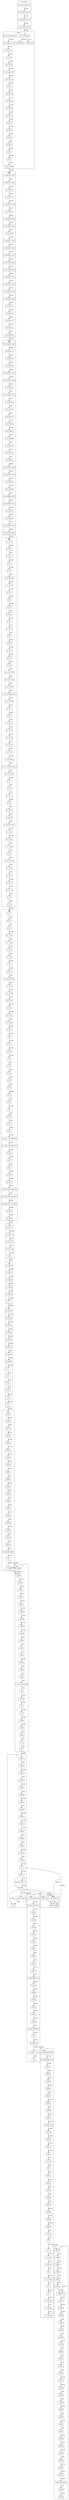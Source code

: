 digraph {
  fontname="sans-serif";
  concentrate=true;
  node[shape="box",fontname="sans-serif"];
  edge[fontname="sans-serif"];
  subgraph cluster_1_0 {
    label="1.0";
    v1_0_0_rc2_1[label="1.0.0-rc2-1",href="https://skyrising.github.io/mc-versions/version/1.0.0-rc2-1.json"];
    v1_0_0_rc1[label="1.0.0-rc1",href="https://skyrising.github.io/mc-versions/version/1.0.0-rc1.json"];
    v1_0_0_rc2_2[label="1.0.0-rc2-2",href="https://skyrising.github.io/mc-versions/version/1.0.0-rc2-2.json"];
    v1_0_0_rc2_3[label="1.0.0-rc2-3",href="https://skyrising.github.io/mc-versions/version/1.0.0-rc2-3.json"];
    v1_0_0[label="1.0.0",href="https://skyrising.github.io/mc-versions/version/1.0.0.json"];
  }
  subgraph cluster_beta {
    label="beta";
    b1_9_pre6[label="b1.9-pre6",href="https://skyrising.github.io/mc-versions/version/b1.9-pre6.json"];
    b1_0[label="b1.0",href="https://skyrising.github.io/mc-versions/version/b1.0.json"];
    b1_0_01[label="b1.0_01",href="https://skyrising.github.io/mc-versions/version/b1.0_01.json"];
    b1_1_1245[label="b1.1-1245",href="https://skyrising.github.io/mc-versions/version/b1.1-1245.json"];
    b1_0_2[label="b1.0.2",href="https://skyrising.github.io/mc-versions/version/b1.0.2.json"];
    b1_1_1255[label="b1.1-1255",href="https://skyrising.github.io/mc-versions/version/b1.1-1255.json"];
    b1_1_01[label="b1.1_01",href="https://skyrising.github.io/mc-versions/version/b1.1_01.json"];
    b1_1_02[label="b1.1_02",href="https://skyrising.github.io/mc-versions/version/b1.1_02.json"];
    b1_2[label="b1.2",href="https://skyrising.github.io/mc-versions/version/b1.2.json"];
    b1_2_01[label="b1.2_01",href="https://skyrising.github.io/mc-versions/version/b1.2_01.json"];
    b1_2_02_launcher[label="b1.2_02-launcher",href="https://skyrising.github.io/mc-versions/version/b1.2_02-launcher.json"];
    b1_3_1713[label="b1.3-1713",href="https://skyrising.github.io/mc-versions/version/b1.3-1713.json"];
    b1_2_02[label="b1.2_02",href="https://skyrising.github.io/mc-versions/version/b1.2_02.json"];
    b1_3_1750[label="b1.3-1750",href="https://skyrising.github.io/mc-versions/version/b1.3-1750.json"];
    b1_3_01[label="b1.3_01",href="https://skyrising.github.io/mc-versions/version/b1.3_01.json"];
    b1_4_1507[label="b1.4-1507",href="https://skyrising.github.io/mc-versions/version/b1.4-1507.json"];
    b1_4_1634[label="b1.4-1634",href="https://skyrising.github.io/mc-versions/version/b1.4-1634.json"];
    b1_4_01[label="b1.4_01",href="https://skyrising.github.io/mc-versions/version/b1.4_01.json"];
    b1_5[label="b1.5",href="https://skyrising.github.io/mc-versions/version/b1.5.json"];
    b1_5_01[label="b1.5_01",href="https://skyrising.github.io/mc-versions/version/b1.5_01.json"];
    b1_6_tb3[label="b1.6-tb3",href="https://skyrising.github.io/mc-versions/version/b1.6-tb3.json"];
    b1_6_1[label="b1.6.1",href="https://skyrising.github.io/mc-versions/version/b1.6.1.json"];
    b1_6[label="b1.6",href="https://skyrising.github.io/mc-versions/version/b1.6.json"];
    b1_6_2[label="b1.6.2",href="https://skyrising.github.io/mc-versions/version/b1.6.2.json"];
    b1_6_3[label="b1.6.3",href="https://skyrising.github.io/mc-versions/version/b1.6.3.json"];
    b1_6_4[label="b1.6.4",href="https://skyrising.github.io/mc-versions/version/b1.6.4.json"];
    b1_6_5[label="b1.6.5",href="https://skyrising.github.io/mc-versions/version/b1.6.5.json"];
    b1_6_6[label="b1.6.6",href="https://skyrising.github.io/mc-versions/version/b1.6.6.json"];
    b1_7[label="b1.7",href="https://skyrising.github.io/mc-versions/version/b1.7.json"];
    b1_7_01[label="b1.7_01",href="https://skyrising.github.io/mc-versions/version/b1.7_01.json"];
    b1_7_3[label="b1.7.3",href="https://skyrising.github.io/mc-versions/version/b1.7.3.json"];
    b1_7_2[label="b1.7.2",href="https://skyrising.github.io/mc-versions/version/b1.7.2.json"];
    b1_8_pre1_201109081459[label="b1.8-pre1-201109081459",href="https://skyrising.github.io/mc-versions/version/b1.8-pre1-201109081459.json"];
    b1_8_1[label="b1.8.1",href="https://skyrising.github.io/mc-versions/version/b1.8.1.json"];
    b1_8[label="b1.8",href="https://skyrising.github.io/mc-versions/version/b1.8.json"];
    b1_8_pre1_201109091357[label="b1.8-pre1-201109091357",href="https://skyrising.github.io/mc-versions/version/b1.8-pre1-201109091357.json"];
    b1_8_pre2[label="b1.8-pre2",href="https://skyrising.github.io/mc-versions/version/b1.8-pre2.json"];
    b1_9_pre1[label="b1.9-pre1",href="https://skyrising.github.io/mc-versions/version/b1.9-pre1.json"];
    b1_9_pre2[label="b1.9-pre2",href="https://skyrising.github.io/mc-versions/version/b1.9-pre2.json"];
    b1_9_pre3_201110061350[label="b1.9-pre3-201110061350",href="https://skyrising.github.io/mc-versions/version/b1.9-pre3-201110061350.json"];
    b1_9_pre3_201110061402[label="b1.9-pre3-201110061402",href="https://skyrising.github.io/mc-versions/version/b1.9-pre3-201110061402.json"];
    b1_9_pre4_201110131434[label="b1.9-pre4-201110131434",href="https://skyrising.github.io/mc-versions/version/b1.9-pre4-201110131434.json"];
    b1_9_pre5[label="b1.9-pre5",href="https://skyrising.github.io/mc-versions/version/b1.9-pre5.json"];
  }
  subgraph cluster_1_1 {
    label="1.1";
    v11w47a[label="11w47a",href="https://skyrising.github.io/mc-versions/version/11w47a.json"];
    v11w48a[label="11w48a",href="https://skyrising.github.io/mc-versions/version/11w48a.json"];
    v11w49a[label="11w49a",href="https://skyrising.github.io/mc-versions/version/11w49a.json"];
    v11w50a[label="11w50a",href="https://skyrising.github.io/mc-versions/version/11w50a.json"];
    v12w01a[label="12w01a",href="https://skyrising.github.io/mc-versions/version/12w01a.json"];
    v1_1[label="1.1",href="https://skyrising.github.io/mc-versions/version/1.1.json"];
  }
  subgraph cluster_1_2 {
    label="1.2";
    v12w03a[label="12w03a",href="https://skyrising.github.io/mc-versions/version/12w03a.json"];
    v1_2_1[label="1.2.1",href="https://skyrising.github.io/mc-versions/version/1.2.1.json"];
    v1_2[label="1.2",href="https://skyrising.github.io/mc-versions/version/1.2.json"];
    v1_2_2[label="1.2.2",href="https://skyrising.github.io/mc-versions/version/1.2.2.json"];
    v1_2_3[label="1.2.3",href="https://skyrising.github.io/mc-versions/version/1.2.3.json"];
    v1_2_4[label="1.2.4",href="https://skyrising.github.io/mc-versions/version/1.2.4.json"];
    v1_2_5[label="1.2.5",href="https://skyrising.github.io/mc-versions/version/1.2.5.json"];
    v12w04a[label="12w04a",href="https://skyrising.github.io/mc-versions/version/12w04a.json"];
    v12w05a[label="12w05a",href="https://skyrising.github.io/mc-versions/version/12w05a.json"];
    v12w05b[label="12w05b",href="https://skyrising.github.io/mc-versions/version/12w05b.json"];
    v12w06a[label="12w06a",href="https://skyrising.github.io/mc-versions/version/12w06a.json"];
    v12w07a[label="12w07a",href="https://skyrising.github.io/mc-versions/version/12w07a.json"];
    v12w07b[label="12w07b",href="https://skyrising.github.io/mc-versions/version/12w07b.json"];
    v12w08a[label="12w08a",href="https://skyrising.github.io/mc-versions/version/12w08a.json"];
  }
  subgraph cluster_1_3 {
    label="1.3";
    v12w15a[label="12w15a",href="https://skyrising.github.io/mc-versions/version/12w15a.json"];
    v1_3_1[label="1.3.1",href="https://skyrising.github.io/mc-versions/version/1.3.1.json"];
    v1_3_pre_07261249[label="1.3-pre-07261249",href="https://skyrising.github.io/mc-versions/version/1.3-pre-07261249.json"];
    v1_3_2[label="1.3.2",href="https://skyrising.github.io/mc-versions/version/1.3.2.json"];
    v12w16a[label="12w16a",href="https://skyrising.github.io/mc-versions/version/12w16a.json"];
    v12w17a[label="12w17a",href="https://skyrising.github.io/mc-versions/version/12w17a.json"];
    v12w18a[label="12w18a",href="https://skyrising.github.io/mc-versions/version/12w18a.json"];
    v12w19a[label="12w19a",href="https://skyrising.github.io/mc-versions/version/12w19a.json"];
    v12w21a[label="12w21a",href="https://skyrising.github.io/mc-versions/version/12w21a.json"];
    v12w21b[label="12w21b",href="https://skyrising.github.io/mc-versions/version/12w21b.json"];
    v12w22a[label="12w22a",href="https://skyrising.github.io/mc-versions/version/12w22a.json"];
    v12w23a[label="12w23a",href="https://skyrising.github.io/mc-versions/version/12w23a.json"];
    v12w23b[label="12w23b",href="https://skyrising.github.io/mc-versions/version/12w23b.json"];
    v12w24a[label="12w24a",href="https://skyrising.github.io/mc-versions/version/12w24a.json"];
    v12w25a[label="12w25a",href="https://skyrising.github.io/mc-versions/version/12w25a.json"];
    v12w26a[label="12w26a",href="https://skyrising.github.io/mc-versions/version/12w26a.json"];
    v12w27a[label="12w27a",href="https://skyrising.github.io/mc-versions/version/12w27a.json"];
    v12w30a[label="12w30a",href="https://skyrising.github.io/mc-versions/version/12w30a.json"];
    v12w30b[label="12w30b",href="https://skyrising.github.io/mc-versions/version/12w30b.json"];
    v12w30c[label="12w30c",href="https://skyrising.github.io/mc-versions/version/12w30c.json"];
    v12w30d[label="12w30d",href="https://skyrising.github.io/mc-versions/version/12w30d.json"];
    v12w30e[label="12w30e",href="https://skyrising.github.io/mc-versions/version/12w30e.json"];
  }
  subgraph cluster_1_4 {
    label="1.4";
    v12w32a[label="12w32a",href="https://skyrising.github.io/mc-versions/version/12w32a.json"];
    v12w34a[label="12w34a",href="https://skyrising.github.io/mc-versions/version/12w34a.json"];
    v1_4_1_pre_10231538[label="1.4.1-pre-10231538",href="https://skyrising.github.io/mc-versions/version/1.4.1-pre-10231538.json"];
    v1_4_pre[label="1.4-pre",href="https://skyrising.github.io/mc-versions/version/1.4-pre.json"];
    v1_4_2[label="1.4.2",href="https://skyrising.github.io/mc-versions/version/1.4.2.json"];
    v1_4_3_pre[label="1.4.3-pre",href="https://skyrising.github.io/mc-versions/version/1.4.3-pre.json"];
    v1_4_4[label="1.4.4",href="https://skyrising.github.io/mc-versions/version/1.4.4.json"];
    v1_4_5[label="1.4.5",href="https://skyrising.github.io/mc-versions/version/1.4.5.json"];
    v12w49a[label="12w49a",href="https://skyrising.github.io/mc-versions/version/12w49a.json"];
    v1_4_7[label="1.4.7",href="https://skyrising.github.io/mc-versions/version/1.4.7.json"];
    v1_4_6[label="1.4.6",href="https://skyrising.github.io/mc-versions/version/1.4.6.json"];
    v12w34b[label="12w34b",href="https://skyrising.github.io/mc-versions/version/12w34b.json"];
    v12w36a[label="12w36a",href="https://skyrising.github.io/mc-versions/version/12w36a.json"];
    v12w37a[label="12w37a",href="https://skyrising.github.io/mc-versions/version/12w37a.json"];
    v12w38a[label="12w38a",href="https://skyrising.github.io/mc-versions/version/12w38a.json"];
    v12w38b[label="12w38b",href="https://skyrising.github.io/mc-versions/version/12w38b.json"];
    v12w39a[label="12w39a",href="https://skyrising.github.io/mc-versions/version/12w39a.json"];
    v12w39b[label="12w39b",href="https://skyrising.github.io/mc-versions/version/12w39b.json"];
    v12w40a[label="12w40a",href="https://skyrising.github.io/mc-versions/version/12w40a.json"];
    v12w40b[label="12w40b",href="https://skyrising.github.io/mc-versions/version/12w40b.json"];
    v12w41a[label="12w41a",href="https://skyrising.github.io/mc-versions/version/12w41a.json"];
    v12w41b[label="12w41b",href="https://skyrising.github.io/mc-versions/version/12w41b.json"];
    v12w42a[label="12w42a",href="https://skyrising.github.io/mc-versions/version/12w42a.json"];
    v12w42b[label="12w42b",href="https://skyrising.github.io/mc-versions/version/12w42b.json"];
    v12w50a[label="12w50a",href="https://skyrising.github.io/mc-versions/version/12w50a.json"];
    v12w50b[label="12w50b",href="https://skyrising.github.io/mc-versions/version/12w50b.json"];
  }
  subgraph cluster_1_5 {
    label="1.5";
    v13w01a[label="13w01a",href="https://skyrising.github.io/mc-versions/version/13w01a.json"];
    v13w11a[label="13w11a",href="https://skyrising.github.io/mc-versions/version/13w11a.json"];
    v1_5[label="1.5",href="https://skyrising.github.io/mc-versions/version/1.5.json"];
    v1_5_2_pre_250903[label="1.5.2-pre-250903",href="https://skyrising.github.io/mc-versions/version/1.5.2-pre-250903.json"];
    v1_5_1[label="1.5.1",href="https://skyrising.github.io/mc-versions/version/1.5.1.json"];
    v1_5_2[label="1.5.2",href="https://skyrising.github.io/mc-versions/version/1.5.2.json"];
    v13w01b[label="13w01b",href="https://skyrising.github.io/mc-versions/version/13w01b.json"];
    v13w02a[label="13w02a",href="https://skyrising.github.io/mc-versions/version/13w02a.json"];
    v13w02b[label="13w02b",href="https://skyrising.github.io/mc-versions/version/13w02b.json"];
    v13w03a[label="13w03a",href="https://skyrising.github.io/mc-versions/version/13w03a.json"];
    v13w04a[label="13w04a",href="https://skyrising.github.io/mc-versions/version/13w04a.json"];
    v13w05a[label="13w05a",href="https://skyrising.github.io/mc-versions/version/13w05a.json"];
    v13w05b[label="13w05b",href="https://skyrising.github.io/mc-versions/version/13w05b.json"];
    v13w06a[label="13w06a",href="https://skyrising.github.io/mc-versions/version/13w06a.json"];
    v13w07a[label="13w07a",href="https://skyrising.github.io/mc-versions/version/13w07a.json"];
    v13w09a[label="13w09a",href="https://skyrising.github.io/mc-versions/version/13w09a.json"];
    v13w09b[label="13w09b",href="https://skyrising.github.io/mc-versions/version/13w09b.json"];
    v13w09c[label="13w09c",href="https://skyrising.github.io/mc-versions/version/13w09c.json"];
    v13w10a[label="13w10a",href="https://skyrising.github.io/mc-versions/version/13w10a.json"];
    v13w10b[label="13w10b",href="https://skyrising.github.io/mc-versions/version/13w10b.json"];
    v13w12_[label="13w12~",href="https://skyrising.github.io/mc-versions/version/13w12~.json"];
  }
  subgraph cluster_1_6 {
    label="1.6";
    v13w16a_04192037[label="13w16a-04192037",href="https://skyrising.github.io/mc-versions/version/13w16a-04192037.json"];
    v1_6_1[label="1.6.1",href="https://skyrising.github.io/mc-versions/version/1.6.1.json"];
    v1_6_pre_06251516[label="1.6-pre-06251516",href="https://skyrising.github.io/mc-versions/version/1.6-pre-06251516.json"];
    v1_6_2_091847[label="1.6.2-091847",href="https://skyrising.github.io/mc-versions/version/1.6.2-091847.json"];
    v1_6_3_pre_171231[label="1.6.3-pre-171231",href="https://skyrising.github.io/mc-versions/version/1.6.3-pre-171231.json"];
    v1_6_4[label="1.6.4",href="https://skyrising.github.io/mc-versions/version/1.6.4.json"];
    v13w16b_04232151[label="13w16b-04232151",href="https://skyrising.github.io/mc-versions/version/13w16b-04232151.json"];
    v13w17a[label="13w17a",href="https://skyrising.github.io/mc-versions/version/13w17a.json"];
    v13w18a[label="13w18a",href="https://skyrising.github.io/mc-versions/version/13w18a.json"];
    v13w18b[label="13w18b",href="https://skyrising.github.io/mc-versions/version/13w18b.json"];
    v13w18c[label="13w18c",href="https://skyrising.github.io/mc-versions/version/13w18c.json"];
    v13w19a[label="13w19a",href="https://skyrising.github.io/mc-versions/version/13w19a.json"];
    v13w21a[label="13w21a",href="https://skyrising.github.io/mc-versions/version/13w21a.json"];
    v13w21b[label="13w21b",href="https://skyrising.github.io/mc-versions/version/13w21b.json"];
    v13w22a[label="13w22a",href="https://skyrising.github.io/mc-versions/version/13w22a.json"];
    v13w23a[label="13w23a",href="https://skyrising.github.io/mc-versions/version/13w23a.json"];
    v13w23b_06080101[label="13w23b-06080101",href="https://skyrising.github.io/mc-versions/version/13w23b-06080101.json"];
    v13w24a[label="13w24a",href="https://skyrising.github.io/mc-versions/version/13w24a.json"];
    v13w24b[label="13w24b",href="https://skyrising.github.io/mc-versions/version/13w24b.json"];
    v13w25a[label="13w25a",href="https://skyrising.github.io/mc-versions/version/13w25a.json"];
    v13w25b[label="13w25b",href="https://skyrising.github.io/mc-versions/version/13w25b.json"];
    v13w25c[label="13w25c",href="https://skyrising.github.io/mc-versions/version/13w25c.json"];
    v13w26a[label="13w26a",href="https://skyrising.github.io/mc-versions/version/13w26a.json"];
  }
  subgraph cluster_1_7 {
    label="1.7";
    v13w36a_09051446[label="13w36a-09051446",href="https://skyrising.github.io/mc-versions/version/13w36a-09051446.json"];
    v1_7_1_pre[label="1.7.1-pre",href="https://skyrising.github.io/mc-versions/version/1.7.1-pre.json"];
    v1_7_pre[label="1.7-pre",href="https://skyrising.github.io/mc-versions/version/1.7-pre.json"];
    v1_7_2[label="1.7.2",href="https://skyrising.github.io/mc-versions/version/1.7.2.json"];
    v1_7_10_pre2[label="1.7.10-pre2",href="https://skyrising.github.io/mc-versions/version/1.7.10-pre2.json"];
    v1_7_10_pre1[label="1.7.10-pre1",href="https://skyrising.github.io/mc-versions/version/1.7.10-pre1.json"];
    v1_7_10_pre3[label="1.7.10-pre3",href="https://skyrising.github.io/mc-versions/version/1.7.10-pre3.json"];
    v13w47a[label="13w47a",href="https://skyrising.github.io/mc-versions/version/13w47a.json"];
    v1_7_4[label="1.7.4",href="https://skyrising.github.io/mc-versions/version/1.7.4.json"];
    v1_7_3_pre[label="1.7.3-pre",href="https://skyrising.github.io/mc-versions/version/1.7.3-pre.json"];
    v1_7_5[label="1.7.5",href="https://skyrising.github.io/mc-versions/version/1.7.5.json"];
    v1_7_6_pre1[label="1.7.6-pre1",href="https://skyrising.github.io/mc-versions/version/1.7.6-pre1.json"];
    v1_7_7_101331[label="1.7.7-101331",href="https://skyrising.github.io/mc-versions/version/1.7.7-101331.json"];
    v1_7_6[label="1.7.6",href="https://skyrising.github.io/mc-versions/version/1.7.6.json"];
    v1_7_6_pre2[label="1.7.6-pre2",href="https://skyrising.github.io/mc-versions/version/1.7.6-pre2.json"];
    v1_7_8[label="1.7.8",href="https://skyrising.github.io/mc-versions/version/1.7.8.json"];
    v1_7_9[label="1.7.9",href="https://skyrising.github.io/mc-versions/version/1.7.9.json"];
    v13w36b_09061310[label="13w36b-09061310",href="https://skyrising.github.io/mc-versions/version/13w36b-09061310.json"];
    v13w37a[label="13w37a",href="https://skyrising.github.io/mc-versions/version/13w37a.json"];
    v13w37b[label="13w37b",href="https://skyrising.github.io/mc-versions/version/13w37b.json"];
    v13w38a[label="13w38a",href="https://skyrising.github.io/mc-versions/version/13w38a.json"];
    v13w38b[label="13w38b",href="https://skyrising.github.io/mc-versions/version/13w38b.json"];
    v13w38c[label="13w38c",href="https://skyrising.github.io/mc-versions/version/13w38c.json"];
    v13w39a[label="13w39a",href="https://skyrising.github.io/mc-versions/version/13w39a.json"];
    v13w39b[label="13w39b",href="https://skyrising.github.io/mc-versions/version/13w39b.json"];
    v13w41a[label="13w41a",href="https://skyrising.github.io/mc-versions/version/13w41a.json"];
    v13w41b_1523[label="13w41b-1523",href="https://skyrising.github.io/mc-versions/version/13w41b-1523.json"];
    v13w42a[label="13w42a",href="https://skyrising.github.io/mc-versions/version/13w42a.json"];
    v13w42b[label="13w42b",href="https://skyrising.github.io/mc-versions/version/13w42b.json"];
    v13w43a[label="13w43a",href="https://skyrising.github.io/mc-versions/version/13w43a.json"];
    v13w47b[label="13w47b",href="https://skyrising.github.io/mc-versions/version/13w47b.json"];
    v13w47c[label="13w47c",href="https://skyrising.github.io/mc-versions/version/13w47c.json"];
    v13w47d[label="13w47d",href="https://skyrising.github.io/mc-versions/version/13w47d.json"];
    v13w47e[label="13w47e",href="https://skyrising.github.io/mc-versions/version/13w47e.json"];
    v13w48a[label="13w48a",href="https://skyrising.github.io/mc-versions/version/13w48a.json"];
    v13w48b[label="13w48b",href="https://skyrising.github.io/mc-versions/version/13w48b.json"];
    v13w49a[label="13w49a",href="https://skyrising.github.io/mc-versions/version/13w49a.json"];
  }
  subgraph cluster_1_8 {
    label="1.8";
    v14w02a[label="14w02a",href="https://skyrising.github.io/mc-versions/version/14w02a.json"];
    v14w02b[label="14w02b",href="https://skyrising.github.io/mc-versions/version/14w02b.json"];
    v14w02c[label="14w02c",href="https://skyrising.github.io/mc-versions/version/14w02c.json"];
    v14w03a[label="14w03a",href="https://skyrising.github.io/mc-versions/version/14w03a.json"];
    v14w03b[label="14w03b",href="https://skyrising.github.io/mc-versions/version/14w03b.json"];
    v14w04a[label="14w04a",href="https://skyrising.github.io/mc-versions/version/14w04a.json"];
    v14w04b_1554[label="14w04b-1554",href="https://skyrising.github.io/mc-versions/version/14w04b-1554.json"];
    v14w05a[label="14w05a",href="https://skyrising.github.io/mc-versions/version/14w05a.json"];
    v14w05b[label="14w05b",href="https://skyrising.github.io/mc-versions/version/14w05b.json"];
    v14w06a[label="14w06a",href="https://skyrising.github.io/mc-versions/version/14w06a.json"];
    v14w06b[label="14w06b",href="https://skyrising.github.io/mc-versions/version/14w06b.json"];
    v14w07a[label="14w07a",href="https://skyrising.github.io/mc-versions/version/14w07a.json"];
    v14w08a[label="14w08a",href="https://skyrising.github.io/mc-versions/version/14w08a.json"];
    v14w10a[label="14w10a",href="https://skyrising.github.io/mc-versions/version/14w10a.json"];
    v14w10b[label="14w10b",href="https://skyrising.github.io/mc-versions/version/14w10b.json"];
    v14w10c[label="14w10c",href="https://skyrising.github.io/mc-versions/version/14w10c.json"];
    v14w11a[label="14w11a",href="https://skyrising.github.io/mc-versions/version/14w11a.json"];
    v14w11b[label="14w11b",href="https://skyrising.github.io/mc-versions/version/14w11b.json"];
    v14w17a[label="14w17a",href="https://skyrising.github.io/mc-versions/version/14w17a.json"];
    v14w18a[label="14w18a",href="https://skyrising.github.io/mc-versions/version/14w18a.json"];
    v14w18b[label="14w18b",href="https://skyrising.github.io/mc-versions/version/14w18b.json"];
    v14w19a[label="14w19a",href="https://skyrising.github.io/mc-versions/version/14w19a.json"];
    v14w20a[label="14w20a",href="https://skyrising.github.io/mc-versions/version/14w20a.json"];
    v14w20b[label="14w20b",href="https://skyrising.github.io/mc-versions/version/14w20b.json"];
    v14w21a[label="14w21a",href="https://skyrising.github.io/mc-versions/version/14w21a.json"];
    v14w21b[label="14w21b",href="https://skyrising.github.io/mc-versions/version/14w21b.json"];
    v14w25a[label="14w25a",href="https://skyrising.github.io/mc-versions/version/14w25a.json"];
    v14w25b[label="14w25b",href="https://skyrising.github.io/mc-versions/version/14w25b.json"];
    v14w26a[label="14w26a",href="https://skyrising.github.io/mc-versions/version/14w26a.json"];
    v14w26b[label="14w26b",href="https://skyrising.github.io/mc-versions/version/14w26b.json"];
    v14w26c[label="14w26c",href="https://skyrising.github.io/mc-versions/version/14w26c.json"];
    v14w27a[label="14w27a",href="https://skyrising.github.io/mc-versions/version/14w27a.json"];
    v14w27b_07021646[label="14w27b-07021646",href="https://skyrising.github.io/mc-versions/version/14w27b-07021646.json"];
    v14w28a[label="14w28a",href="https://skyrising.github.io/mc-versions/version/14w28a.json"];
    v14w28b[label="14w28b",href="https://skyrising.github.io/mc-versions/version/14w28b.json"];
  }
  subgraph cluster_alpha {
    label="alpha";
    a1_0_11[label="a1.0.11",href="https://skyrising.github.io/mc-versions/version/a1.0.11.json"];
    a1_0_10[label="a1.0.10",href="https://skyrising.github.io/mc-versions/version/a1.0.10.json"];
    a1_0_12[label="a1.0.12",href="https://skyrising.github.io/mc-versions/version/a1.0.12.json"];
    a1_0_13[label="a1.0.13",href="https://skyrising.github.io/mc-versions/version/a1.0.13.json"];
    a1_0_13_01_1038[label="a1.0.13_01-1038",href="https://skyrising.github.io/mc-versions/version/a1.0.13_01-1038.json"];
    a1_0_13_01_1444[label="a1.0.13_01-1444",href="https://skyrising.github.io/mc-versions/version/a1.0.13_01-1444.json"];
    a1_0_14_1603[label="a1.0.14-1603",href="https://skyrising.github.io/mc-versions/version/a1.0.14-1603.json"];
    a1_0_14_1659_launcher[label="a1.0.14-1659-launcher",href="https://skyrising.github.io/mc-versions/version/a1.0.14-1659-launcher.json"];
    a1_0_15[label="a1.0.15",href="https://skyrising.github.io/mc-versions/version/a1.0.15.json"];
    a1_0_14_1659[label="a1.0.14-1659",href="https://skyrising.github.io/mc-versions/version/a1.0.14-1659.json"];
    a1_0_16[label="a1.0.16",href="https://skyrising.github.io/mc-versions/version/a1.0.16.json"];
    a1_0_16_01[label="a1.0.16_01",href="https://skyrising.github.io/mc-versions/version/a1.0.16_01.json"];
    a1_0_16_02[label="a1.0.16_02",href="https://skyrising.github.io/mc-versions/version/a1.0.16_02.json"];
    a1_0_17_02[label="a1.0.17_02",href="https://skyrising.github.io/mc-versions/version/a1.0.17_02.json"];
    a1_0_17_03[label="a1.0.17_03",href="https://skyrising.github.io/mc-versions/version/a1.0.17_03.json"];
    a1_0_17_04[label="a1.0.17_04",href="https://skyrising.github.io/mc-versions/version/a1.0.17_04.json"];
    a1_1_0_101847[label="a1.1.0-101847",href="https://skyrising.github.io/mc-versions/version/a1.1.0-101847.json"];
    a1_0_2_01[label="a1.0.2_01",href="https://skyrising.github.io/mc-versions/version/a1.0.2_01.json"];
    a1_0_1_01[label="a1.0.1_01",href="https://skyrising.github.io/mc-versions/version/a1.0.1_01.json"];
    a1_0_2_02[label="a1.0.2_02",href="https://skyrising.github.io/mc-versions/version/a1.0.2_02.json"];
    a1_0_3[label="a1.0.3",href="https://skyrising.github.io/mc-versions/version/a1.0.3.json"];
    a1_0_4[label="a1.0.4",href="https://skyrising.github.io/mc-versions/version/a1.0.4.json"];
    a1_0_4_launcher[label="a1.0.4-launcher",href="https://skyrising.github.io/mc-versions/version/a1.0.4-launcher.json"];
    a1_0_5_2149[label="a1.0.5-2149",href="https://skyrising.github.io/mc-versions/version/a1.0.5-2149.json"];
    a1_0_5_01[label="a1.0.5_01",href="https://skyrising.github.io/mc-versions/version/a1.0.5_01.json"];
    a1_0_6[label="a1.0.6",href="https://skyrising.github.io/mc-versions/version/a1.0.6.json"];
    a1_0_6_01[label="a1.0.6_01",href="https://skyrising.github.io/mc-versions/version/a1.0.6_01.json"];
    a1_0_6_03[label="a1.0.6_03",href="https://skyrising.github.io/mc-versions/version/a1.0.6_03.json"];
    a1_0_7[label="a1.0.7",href="https://skyrising.github.io/mc-versions/version/a1.0.7.json"];
    a1_0_8_01[label="a1.0.8_01",href="https://skyrising.github.io/mc-versions/version/a1.0.8_01.json"];
    a1_0_9[label="a1.0.9",href="https://skyrising.github.io/mc-versions/version/a1.0.9.json"];
    a1_1_0_101847_launcher[label="a1.1.0-101847-launcher",href="https://skyrising.github.io/mc-versions/version/a1.1.0-101847-launcher.json"];
    a1_1_0_131933[label="a1.1.0-131933",href="https://skyrising.github.io/mc-versions/version/a1.1.0-131933.json"];
    a1_1_1[label="a1.1.1",href="https://skyrising.github.io/mc-versions/version/a1.1.1.json"];
    a1_1_2[label="a1.1.2",href="https://skyrising.github.io/mc-versions/version/a1.1.2.json"];
    a1_1_2_01[label="a1.1.2_01",href="https://skyrising.github.io/mc-versions/version/a1.1.2_01.json"];
    a1_2_0[label="a1.2.0",href="https://skyrising.github.io/mc-versions/version/a1.2.0.json"];
    a1_2_0_01[label="a1.2.0_01",href="https://skyrising.github.io/mc-versions/version/a1.2.0_01.json"];
    a1_2_0_02[label="a1.2.0_02",href="https://skyrising.github.io/mc-versions/version/a1.2.0_02.json"];
    a1_2_0_02_launcher[label="a1.2.0_02-launcher",href="https://skyrising.github.io/mc-versions/version/a1.2.0_02-launcher.json"];
    a1_2_1_01[label="a1.2.1_01",href="https://skyrising.github.io/mc-versions/version/a1.2.1_01.json"];
    a1_2_2_1624[label="a1.2.2-1624",href="https://skyrising.github.io/mc-versions/version/a1.2.2-1624.json"];
    a1_2_2_1938[label="a1.2.2-1938",href="https://skyrising.github.io/mc-versions/version/a1.2.2-1938.json"];
    a1_2_3[label="a1.2.3",href="https://skyrising.github.io/mc-versions/version/a1.2.3.json"];
    a1_2_3_01_0958[label="a1.2.3_01-0958",href="https://skyrising.github.io/mc-versions/version/a1.2.3_01-0958.json"];
    a1_2_3_02[label="a1.2.3_02",href="https://skyrising.github.io/mc-versions/version/a1.2.3_02.json"];
    a1_2_3_04[label="a1.2.3_04",href="https://skyrising.github.io/mc-versions/version/a1.2.3_04.json"];
    a1_2_3_05[label="a1.2.3_05",href="https://skyrising.github.io/mc-versions/version/a1.2.3_05.json"];
    a1_2_4_01[label="a1.2.4_01",href="https://skyrising.github.io/mc-versions/version/a1.2.4_01.json"];
    a1_2_5[label="a1.2.5",href="https://skyrising.github.io/mc-versions/version/a1.2.5.json"];
    a1_2_6[label="a1.2.6",href="https://skyrising.github.io/mc-versions/version/a1.2.6.json"];
  }
  subgraph cluster_infdev {
    label="infdev";
    inf_20100630_1835[label="inf-20100630-1835",href="https://skyrising.github.io/mc-versions/version/inf-20100630-1835.json"];
    inf_20100227_1433[label="inf-20100227-1433",href="https://skyrising.github.io/mc-versions/version/inf-20100227-1433.json"];
    inf_20100313[label="inf-20100313",href="https://skyrising.github.io/mc-versions/version/inf-20100313.json"];
    inf_20100316[label="inf-20100316",href="https://skyrising.github.io/mc-versions/version/inf-20100316.json"];
    inf_20100320[label="inf-20100320",href="https://skyrising.github.io/mc-versions/version/inf-20100320.json"];
    inf_20100321_1857[label="inf-20100321-1857",href="https://skyrising.github.io/mc-versions/version/inf-20100321-1857.json"];
    inf_20100325_1640[label="inf-20100325-1640",href="https://skyrising.github.io/mc-versions/version/inf-20100325-1640.json"];
    inf_20100327[label="inf-20100327",href="https://skyrising.github.io/mc-versions/version/inf-20100327.json"];
    inf_20100330_1611[label="inf-20100330-1611",href="https://skyrising.github.io/mc-versions/version/inf-20100330-1611.json"];
    inf_20100413[label="inf-20100413",href="https://skyrising.github.io/mc-versions/version/inf-20100413.json"];
    inf_20100414[label="inf-20100414",href="https://skyrising.github.io/mc-versions/version/inf-20100414.json"];
    inf_20100415[label="inf-20100415",href="https://skyrising.github.io/mc-versions/version/inf-20100415.json"];
    inf_20100420[label="inf-20100420",href="https://skyrising.github.io/mc-versions/version/inf-20100420.json"];
    inf_20100607[label="inf-20100607",href="https://skyrising.github.io/mc-versions/version/inf-20100607.json"];
    inf_20100608[label="inf-20100608",href="https://skyrising.github.io/mc-versions/version/inf-20100608.json"];
    inf_20100611[label="inf-20100611",href="https://skyrising.github.io/mc-versions/version/inf-20100611.json"];
    inf_20100615[label="inf-20100615",href="https://skyrising.github.io/mc-versions/version/inf-20100615.json"];
    inf_20100616[label="inf-20100616",href="https://skyrising.github.io/mc-versions/version/inf-20100616.json"];
    inf_20100617_1205[label="inf-20100617-1205",href="https://skyrising.github.io/mc-versions/version/inf-20100617-1205.json"];
    inf_20100617_1531[label="inf-20100617-1531",href="https://skyrising.github.io/mc-versions/version/inf-20100617-1531.json"];
    inf_20100618[label="inf-20100618",href="https://skyrising.github.io/mc-versions/version/inf-20100618.json"];
    inf_20100624[label="inf-20100624",href="https://skyrising.github.io/mc-versions/version/inf-20100624.json"];
    inf_20100625_0922[label="inf-20100625-0922",href="https://skyrising.github.io/mc-versions/version/inf-20100625-0922.json"];
    inf_20100625_1917[label="inf-20100625-1917",href="https://skyrising.github.io/mc-versions/version/inf-20100625-1917.json"];
    inf_20100627[label="inf-20100627",href="https://skyrising.github.io/mc-versions/version/inf-20100627.json"];
    inf_20100629[label="inf-20100629",href="https://skyrising.github.io/mc-versions/version/inf-20100629.json"];
    inf_20100630_1340[label="inf-20100630-1340",href="https://skyrising.github.io/mc-versions/version/inf-20100630-1340.json"];
  }
  subgraph cluster_april_fools {
    label="april-fools";
    af_2013_blue[label="af-2013-blue",href="https://skyrising.github.io/mc-versions/version/af-2013-blue.json"];
    af_2013_purple[label="af-2013-purple",href="https://skyrising.github.io/mc-versions/version/af-2013-purple.json"];
    af_2013_red[label="af-2013-red",href="https://skyrising.github.io/mc-versions/version/af-2013-red.json"];
  }
  subgraph cluster_classic {
    label="classic";
    c0_0_12a_03[label="c0.0.12a_03",href="https://skyrising.github.io/mc-versions/version/c0.0.12a_03.json"];
    c0_0_11a_launcher[label="c0.0.11a-launcher",href="https://skyrising.github.io/mc-versions/version/c0.0.11a-launcher.json"];
    c0_0_13a_launcher[label="c0.0.13a-launcher",href="https://skyrising.github.io/mc-versions/version/c0.0.13a-launcher.json"];
    c0_0_14a_08[label="c0.0.14a_08",href="https://skyrising.github.io/mc-versions/version/c0.0.14a_08.json"];
    c0_0_13a_03_launcher[label="c0.0.13a_03-launcher",href="https://skyrising.github.io/mc-versions/version/c0.0.13a_03-launcher.json"];
    c0_0_16a_02[label="c0.0.16a_02",href="https://skyrising.github.io/mc-versions/version/c0.0.16a_02.json"];
    c0_0_17a[label="c0.0.17a",href="https://skyrising.github.io/mc-versions/version/c0.0.17a.json"];
    c0_0_18a_02[label="c0.0.18a_02",href="https://skyrising.github.io/mc-versions/version/c0.0.18a_02.json"];
    c0_0_19a_06_0137[label="c0.0.19a_06-0137",href="https://skyrising.github.io/mc-versions/version/c0.0.19a_06-0137.json"];
    c0_0_20a_01[label="c0.0.20a_01",href="https://skyrising.github.io/mc-versions/version/c0.0.20a_01.json"];
    c0_0_21a[label="c0.0.21a",href="https://skyrising.github.io/mc-versions/version/c0.0.21a.json"];
    c0_0_22a_05[label="c0.0.22a_05",href="https://skyrising.github.io/mc-versions/version/c0.0.22a_05.json"];
    c0_0_23a_01[label="c0.0.23a_01",href="https://skyrising.github.io/mc-versions/version/c0.0.23a_01.json"];
    c0_24_st_03[label="c0.24_st_03",href="https://skyrising.github.io/mc-versions/version/c0.24_st_03.json"];
    c0_25_05_st[label="c0.25_05_st",href="https://skyrising.github.io/mc-versions/version/c0.25_05_st.json"];
    c0_27_st[label="c0.27_st",href="https://skyrising.github.io/mc-versions/version/c0.27_st.json"];
    c0_28_01[label="c0.28_01",href="https://skyrising.github.io/mc-versions/version/c0.28_01.json"];
    c0_29_01[label="c0.29_01",href="https://skyrising.github.io/mc-versions/version/c0.29_01.json"];
    c0_29_02[label="c0.29_02",href="https://skyrising.github.io/mc-versions/version/c0.29_02.json"];
    c0_30_s[label="c0.30-s",href="https://skyrising.github.io/mc-versions/version/c0.30-s.json"];
    c0_30_c_renew[label="c0.30-c-renew",href="https://skyrising.github.io/mc-versions/version/c0.30-c-renew.json"];
    c0_30_c[label="c0.30-c",href="https://skyrising.github.io/mc-versions/version/c0.30-c.json"];
  }
  subgraph cluster_pre_classic {
    label="pre-classic";
    rd_161348_launcher[label="rd-161348-launcher",href="https://skyrising.github.io/mc-versions/version/rd-161348-launcher.json"];
    rd_132328_launcher[label="rd-132328-launcher",href="https://skyrising.github.io/mc-versions/version/rd-132328-launcher.json"];
    rd_132211_launcher[label="rd-132211-launcher",href="https://skyrising.github.io/mc-versions/version/rd-132211-launcher.json"];
    rd_160052_launcher[label="rd-160052-launcher",href="https://skyrising.github.io/mc-versions/version/rd-160052-launcher.json"];
  }
  subgraph cluster_indev {
    label="indev";
    in_20091223_1459[label="in-20091223-1459",href="https://skyrising.github.io/mc-versions/version/in-20091223-1459.json"];
    in_20091231_2257[label="in-20091231-2257",href="https://skyrising.github.io/mc-versions/version/in-20091231-2257.json"];
    in_20100105[label="in-20100105",href="https://skyrising.github.io/mc-versions/version/in-20100105.json"];
    in_20100110[label="in-20100110",href="https://skyrising.github.io/mc-versions/version/in-20100110.json"];
    in_20100124_2310[label="in-20100124-2310",href="https://skyrising.github.io/mc-versions/version/in-20100124-2310.json"];
    in_20100125[label="in-20100125",href="https://skyrising.github.io/mc-versions/version/in-20100125.json"];
    in_20100128_2304[label="in-20100128-2304",href="https://skyrising.github.io/mc-versions/version/in-20100128-2304.json"];
    in_20100129_1452[label="in-20100129-1452",href="https://skyrising.github.io/mc-versions/version/in-20100129-1452.json"];
    in_20100130[label="in-20100130",href="https://skyrising.github.io/mc-versions/version/in-20100130.json"];
    in_20100131_2244[label="in-20100131-2244",href="https://skyrising.github.io/mc-versions/version/in-20100131-2244.json"];
    in_20100201_0025[label="in-20100201-0025",href="https://skyrising.github.io/mc-versions/version/in-20100201-0025.json"];
    in_20100201_2227[label="in-20100201-2227",href="https://skyrising.github.io/mc-versions/version/in-20100201-2227.json"];
    in_20100202_2330[label="in-20100202-2330",href="https://skyrising.github.io/mc-versions/version/in-20100202-2330.json"];
    in_20100206_2103[label="in-20100206-2103",href="https://skyrising.github.io/mc-versions/version/in-20100206-2103.json"];
    in_20100207_1101[label="in-20100207-1101",href="https://skyrising.github.io/mc-versions/version/in-20100207-1101.json"];
    in_20100207_1703[label="in-20100207-1703",href="https://skyrising.github.io/mc-versions/version/in-20100207-1703.json"];
    in_20100212_1210[label="in-20100212-1210",href="https://skyrising.github.io/mc-versions/version/in-20100212-1210.json"];
    in_20100212_1622[label="in-20100212-1622",href="https://skyrising.github.io/mc-versions/version/in-20100212-1622.json"];
    in_20100213[label="in-20100213",href="https://skyrising.github.io/mc-versions/version/in-20100213.json"];
    in_20100214[label="in-20100214",href="https://skyrising.github.io/mc-versions/version/in-20100214.json"];
    in_20100218[label="in-20100218",href="https://skyrising.github.io/mc-versions/version/in-20100218.json"];
    in_20100219[label="in-20100219",href="https://skyrising.github.io/mc-versions/version/in-20100219.json"];
    in_20100223[label="in-20100223",href="https://skyrising.github.io/mc-versions/version/in-20100223.json"];
  }
  v1_0_0_rc1 -> v1_0_0_rc2_1[label="99.93%",href="1.0/1.0.0-rc1%231.0.0-rc2-1.match"];
  v1_0_0_rc2_1 -> v1_0_0_rc2_2[label="100%",href="1.0/1.0.0-rc2-1%231.0.0-rc2-2.match"];
  v1_0_0_rc2_2 -> v1_0_0_rc2_3[label="100%",href="1.0/1.0.0-rc2-2%231.0.0-rc2-3.match"];
  v1_0_0_rc2_3 -> v1_0_0[label="99.34%",href="1.0/1.0.0-rc2-3%231.0.0.match"];
  b1_9_pre6 -> v1_0_0_rc1[label="100%",href="1.0/b1.9-pre6%231.0.0-rc1.match"];
  v1_0_0 -> v11w47a[label="100%",href="1.1/1.0.0%2311w47a.match"];
  v11w47a -> v11w48a[label="99.99%",href="1.1/11w47a%2311w48a.match"];
  v11w48a -> v11w49a[label="99.99%",href="1.1/11w48a%2311w49a.match"];
  v11w49a -> v11w50a[label="100%",href="1.1/11w49a%2311w50a.match"];
  v11w50a -> v12w01a[label="99.9%",href="1.1/11w50a%2312w01a.match"];
  v12w01a -> v1_1[label="99.82%",href="1.1/12w01a%231.1.match"];
  v1_1 -> v12w03a[label="99.96%",href="1.2/1.1%2312w03a.match"];
  v1_2 -> v1_2_1[label="100%",href="1.2/1.2%231.2.1.match"];
  v1_2_1 -> v1_2_2[label="100%",href="1.2/1.2.1%231.2.2.match"];
  v1_2_2 -> v1_2_3[label="100%",href="1.2/1.2.2%231.2.3.match"];
  v1_2_3 -> v1_2_4[label="99.97%",href="1.2/1.2.3%231.2.4.match"];
  v1_2_4 -> v1_2_5[label="99.81%",href="1.2/1.2.4%231.2.5.match"];
  v12w03a -> v12w04a[label="99.97%",href="1.2/12w03a%2312w04a.match"];
  v12w04a -> v12w05a[label="99.92%",href="1.2/12w04a%2312w05a.match"];
  v12w05a -> v12w05b[label="100%",href="1.2/12w05a%2312w05b.match"];
  v12w05b -> v12w06a[label="99.45%",href="1.2/12w05b%2312w06a.match"];
  v12w06a -> v12w07a[label="98.97%",href="1.2/12w06a%2312w07a.match"];
  v12w07a -> v12w07b[label="100%",href="1.2/12w07a%2312w07b.match"];
  v12w07b -> v12w08a[label="99.86%",href="1.2/12w07b%2312w08a.match"];
  v12w08a -> v1_2[label="99.97%",href="1.2/12w08a%231.2.match"];
  v1_2_5 -> v12w15a[label="99.35%",href="1.3/1.2.5%2312w15a.match"];
  v1_3_pre_07261249 -> v1_3_1[label="94.21%",href="1.3/1.3-pre-07261249%231.3.1.match"];
  v1_3_1 -> v1_3_2[label="100%",href="1.3/1.3.1%231.3.2.match"];
  v12w15a -> v12w16a[label="99.98%",href="1.3/12w15a%2312w16a.match"];
  v12w16a -> v12w17a[label="99.86%",href="1.3/12w16a%2312w17a.match"];
  v12w17a -> v12w18a[label="98.29%",href="1.3/12w17a%2312w18a.match"];
  v12w18a -> v12w19a[label="99.79%",href="1.3/12w18a%2312w19a.match"];
  v12w19a -> v12w21a[label="99.47%",href="1.3/12w19a%2312w21a.match"];
  v12w21a -> v12w21b[label="99.95%",href="1.3/12w21a%2312w21b.match"];
  v12w21b -> v12w22a[label="99.97%",href="1.3/12w21b%2312w22a.match"];
  v12w22a -> v12w23a[label="99.97%",href="1.3/12w22a%2312w23a.match"];
  v12w23a -> v12w23b[label="100%",href="1.3/12w23a%2312w23b.match"];
  v12w23b -> v12w24a[label="99.28%",href="1.3/12w23b%2312w24a.match"];
  v12w24a -> v12w25a[label="99.58%",href="1.3/12w24a%2312w25a.match"];
  v12w25a -> v12w26a[label="100%",href="1.3/12w25a%2312w26a.match"];
  v12w26a -> v12w27a[label="99.95%",href="1.3/12w26a%2312w27a.match"];
  v12w27a -> v12w30a[label="99.73%",href="1.3/12w27a%2312w30a.match"];
  v12w30a -> v12w30b[label="100%",href="1.3/12w30a%2312w30b.match"];
  v12w30b -> v12w30c[label="99.98%",href="1.3/12w30b%2312w30c.match"];
  v12w30c -> v12w30d[label="100%",href="1.3/12w30c%2312w30d.match"];
  v12w30d -> v12w30e[label="100%",href="1.3/12w30d%2312w30e.match"];
  v12w30e -> v1_3_pre_07261249[label="99.8%",href="1.3/12w30e%231.3-pre-07261249.match"];
  v12w32a -> v1_3_2[label="98.27%",href="1.3/12w32a%231.3.2.match"];
  v1_3_1 -> v12w32a[label="99.94%",href="1.4/1.3.1%2312w32a.match"];
  v1_3_2 -> v12w34a[label="99.51%",href="1.4/1.3.2%2312w34a.match"];
  v1_4_pre -> v1_4_1_pre_10231538[label="100%",href="1.4/1.4-pre%231.4.1-pre-10231538.match"];
  v1_4_1_pre_10231538 -> v1_4_2[label="100%",href="1.4/1.4.1-pre-10231538%231.4.2.match"];
  v1_4_2 -> v1_4_3_pre[label="99.91%",href="1.4/1.4.2%231.4.3-pre.match"];
  v1_4_3_pre -> v1_4_4[label="99.93%",href="1.4/1.4.3-pre%231.4.4.match"];
  v1_4_4 -> v1_4_5[label="99.99%",href="1.4/1.4.4%231.4.5.match"];
  v1_4_5 -> v12w49a[label="99.94%",href="1.4/1.4.5%2312w49a.match"];
  v1_4_6 -> v1_4_7[label="100%",href="1.4/1.4.6%231.4.7.match"];
  v12w32a -> v12w34a[label="99.5%",href="1.4/12w32a%2312w34a.match"];
  v12w34a -> v12w34b[label="99.98%",href="1.4/12w34a%2312w34b.match"];
  v12w34b -> v12w36a[label="99.97%",href="1.4/12w34b%2312w36a.match"];
  v12w36a -> v12w37a[label="99.94%",href="1.4/12w36a%2312w37a.match"];
  v12w37a -> v12w38a[label="99.97%",href="1.4/12w37a%2312w38a.match"];
  v12w38a -> v12w38b[label="99.93%",href="1.4/12w38a%2312w38b.match"];
  v12w38b -> v12w39a[label="99.95%",href="1.4/12w38b%2312w39a.match"];
  v12w39a -> v12w39b[label="99.84%",href="1.4/12w39a%2312w39b.match"];
  v12w39b -> v12w40a[label="99.85%",href="1.4/12w39b%2312w40a.match"];
  v12w40a -> v12w40b[label="100%",href="1.4/12w40a%2312w40b.match"];
  v12w40b -> v12w41a[label="100%",href="1.4/12w40b%2312w41a.match"];
  v12w41a -> v12w41b[label="100%",href="1.4/12w41a%2312w41b.match"];
  v12w41b -> v12w42a[label="99.99%",href="1.4/12w41b%2312w42a.match"];
  v12w42a -> v12w42b[label="100%",href="1.4/12w42a%2312w42b.match"];
  v12w42b -> v1_4_pre[label="100%",href="1.4/12w42b%231.4-pre.match"];
  v12w49a -> v12w50a[label="99.86%",href="1.4/12w49a%2312w50a.match"];
  v12w50a -> v12w50b[label="100%",href="1.4/12w50a%2312w50b.match"];
  v12w50b -> v1_4_6[label="100%",href="1.4/12w50b%231.4.6.match"];
  v1_4_7 -> v13w01a[label="99.89%",href="1.5/1.4.7%2313w01a.match"];
  v1_5 -> v13w11a[label="99.99%",href="1.5/1.5%2313w11a.match"];
  v1_5_1 -> v1_5_2_pre_250903[label="99.32%",href="1.5/1.5.1%231.5.2-pre-250903.match"];
  v1_5_1 -> v1_5_2[label="99.75%",href="1.5/1.5.1%231.5.2.match"];
  v1_5_2_pre_250903 -> v1_5_2[label="100%",href="1.5/1.5.2-pre-250903%231.5.2.match"];
  v13w01a -> v13w01b[label="100%",href="1.5/13w01a%2313w01b.match"];
  v13w01b -> v13w02a[label="99.39%",href="1.5/13w01b%2313w02a.match"];
  v13w02a -> v13w02b[label="100%",href="1.5/13w02a%2313w02b.match"];
  v13w02b -> v13w03a[label="99.92%",href="1.5/13w02b%2313w03a.match"];
  v13w03a -> v13w04a[label="100%",href="1.5/13w03a%2313w04a.match"];
  v13w04a -> v13w05a[label="99.99%",href="1.5/13w04a%2313w05a.match"];
  v13w05a -> v13w05b[label="100%",href="1.5/13w05a%2313w05b.match"];
  v13w05b -> v13w06a[label="99.98%",href="1.5/13w05b%2313w06a.match"];
  v13w06a -> v13w07a[label="99.94%",href="1.5/13w06a%2313w07a.match"];
  v13w07a -> v13w09a[label="71.07%",href="1.5/13w07a%2313w09a.match"];
  v13w09a -> v13w09b[label="100%",href="1.5/13w09a%2313w09b.match"];
  v13w09b -> v13w09c[label="100%",href="1.5/13w09b%2313w09c.match"];
  v13w09c -> v13w10a[label="99.99%",href="1.5/13w09c%2313w10a.match"];
  v13w10a -> v13w10b[label="100%",href="1.5/13w10a%2313w10b.match"];
  v13w10b -> v1_5[label="99.99%",href="1.5/13w10b%231.5.match"];
  v13w11a -> v1_5_1[label="99.92%",href="1.5/13w11a%231.5.1.match"];
  v13w11a -> v13w12_[label="99.5%",href="1.5/13w11a%2313w12~.match"];
  v13w12_ -> v1_5_1[label="99.99%",href="1.5/13w12~%231.5.1.match"];
  v1_5_1 -> v13w16a_04192037[label="89.39%",href="1.6/1.5.1%2313w16a-04192037.match"];
  v1_6_pre_06251516 -> v1_6_1[label="99.95%",href="1.6/1.6-pre-06251516%231.6.1.match"];
  v1_6_1 -> v1_6_2_091847[label="99.87%",href="1.6/1.6.1%231.6.2-091847.match"];
  v1_6_2_091847 -> v1_6_3_pre_171231[label="99.92%",href="1.6/1.6.2-091847%231.6.3-pre-171231.match"];
  v1_6_3_pre_171231 -> v1_6_4[label="100%",href="1.6/1.6.3-pre-171231%231.6.4.match"];
  v13w16a_04192037 -> v13w16b_04232151[label="99.99%",href="1.6/13w16a-04192037%2313w16b-04232151.match"];
  v13w16b_04232151 -> v13w17a[label="99.92%",href="1.6/13w16b-04232151%2313w17a.match"];
  v13w17a -> v13w18a[label="99.28%",href="1.6/13w17a%2313w18a.match"];
  v13w18a -> v13w18b[label="100%",href="1.6/13w18a%2313w18b.match"];
  v13w18b -> v13w18c[label="99.99%",href="1.6/13w18b%2313w18c.match"];
  v13w18c -> v13w19a[label="99.99%",href="1.6/13w18c%2313w19a.match"];
  v13w19a -> v13w21a[label="99.85%",href="1.6/13w19a%2313w21a.match"];
  v13w21a -> v13w21b[label="100%",href="1.6/13w21a%2313w21b.match"];
  v13w21b -> v13w22a[label="100%",href="1.6/13w21b%2313w22a.match"];
  v13w22a -> v13w23a[label="99.77%",href="1.6/13w22a%2313w23a.match"];
  v13w23a -> v13w23b_06080101[label="100%",href="1.6/13w23a%2313w23b-06080101.match"];
  v13w23b_06080101 -> v13w24a[label="98.93%",href="1.6/13w23b-06080101%2313w24a.match"];
  v13w24a -> v13w24b[label="99.94%",href="1.6/13w24a%2313w24b.match"];
  v13w24b -> v13w25a[label="99.98%",href="1.6/13w24b%2313w25a.match"];
  v13w25a -> v13w25b[label="99.83%",href="1.6/13w25a%2313w25b.match"];
  v13w25b -> v13w25c[label="99.98%",href="1.6/13w25b%2313w25c.match"];
  v13w25c -> v13w26a[label="99.95%",href="1.6/13w25c%2313w26a.match"];
  v13w26a -> v1_6_pre_06251516[label="100%",href="1.6/13w26a%231.6-pre-06251516.match"];
  v1_6_2_091847 -> v13w36a_09051446[label="97.62%",href="1.7/1.6.2-091847%2313w36a-09051446.match"];
  v1_7_pre -> v1_7_1_pre[label="100%",href="1.7/1.7-pre%231.7.1-pre.match"];
  v1_7_1_pre -> v1_7_2[label="100%",href="1.7/1.7.1-pre%231.7.2.match"];
  v1_7_10_pre1 -> v1_7_10_pre2[label="100%",href="1.7/1.7.10-pre1%231.7.10-pre2.match"];
  v1_7_10_pre2 -> v1_7_10_pre3[label="99.9%",href="1.7/1.7.10-pre2%231.7.10-pre3.match"];
  v1_7_2 -> v13w47a[label="99.9%",href="1.7/1.7.2%2313w47a.match"];
  v1_7_3_pre -> v1_7_4[label="100%",href="1.7/1.7.3-pre%231.7.4.match"];
  v1_7_4 -> v1_7_5[label="99.75%",href="1.7/1.7.4%231.7.5.match"];
  v1_7_5 -> v1_7_6_pre1[label="99.79%",href="1.7/1.7.5%231.7.6-pre1.match"];
  v1_7_6 -> v1_7_7_101331[label="99.97%",href="1.7/1.7.6%231.7.7-101331.match"];
  v1_7_6_pre1 -> v1_7_6_pre2[label="100%",href="1.7/1.7.6-pre1%231.7.6-pre2.match"];
  v1_7_6_pre2 -> v1_7_6[label="100%",href="1.7/1.7.6-pre2%231.7.6.match"];
  v1_7_7_101331 -> v1_7_8[label="100%",href="1.7/1.7.7-101331%231.7.8.match"];
  v1_7_8 -> v1_7_9[label="99.97%",href="1.7/1.7.8%231.7.9.match"];
  v1_7_9 -> v1_7_10_pre1[label="95.45%",href="1.7/1.7.9%231.7.10-pre1.match"];
  v13w36a_09051446 -> v13w36b_09061310[label="99.92%",href="1.7/13w36a-09051446%2313w36b-09061310.match"];
  v13w36b_09061310 -> v13w37a[label="99.95%",href="1.7/13w36b-09061310%2313w37a.match"];
  v13w37a -> v13w37b[label="99.92%",href="1.7/13w37a%2313w37b.match"];
  v13w37b -> v13w38a[label="99.95%",href="1.7/13w37b%2313w38a.match"];
  v13w38a -> v13w38b[label="99.86%",href="1.7/13w38a%2313w38b.match"];
  v13w38b -> v13w38c[label="100%",href="1.7/13w38b%2313w38c.match"];
  v13w38c -> v13w39a[label="99.62%",href="1.7/13w38c%2313w39a.match"];
  v13w39a -> v13w39b[label="100%",href="1.7/13w39a%2313w39b.match"];
  v13w39b -> v13w41a[label="98.22%",href="1.7/13w39b%2313w41a.match"];
  v13w41a -> v13w41b_1523[label="99.75%",href="1.7/13w41a%2313w41b-1523.match"];
  v13w41b_1523 -> v13w42a[label="99.49%",href="1.7/13w41b-1523%2313w42a.match"];
  v13w42a -> v13w42b[label="99.99%",href="1.7/13w42a%2313w42b.match"];
  v13w42b -> v13w43a[label="99.97%",href="1.7/13w42b%2313w43a.match"];
  v13w43a -> v1_7_pre[label="99.96%",href="1.7/13w43a%231.7-pre.match"];
  v13w47a -> v13w47b[label="99.99%",href="1.7/13w47a%2313w47b.match"];
  v13w47b -> v13w47c[label="100%",href="1.7/13w47b%2313w47c.match"];
  v13w47c -> v13w47d[label="100%",href="1.7/13w47c%2313w47d.match"];
  v13w47d -> v13w47e[label="100%",href="1.7/13w47d%2313w47e.match"];
  v13w47e -> v13w48a[label="99.98%",href="1.7/13w47e%2313w48a.match"];
  v13w48a -> v13w48b[label="99.99%",href="1.7/13w48a%2313w48b.match"];
  v13w48b -> v13w49a[label="99.99%",href="1.7/13w48b%2313w49a.match"];
  v13w49a -> v1_7_3_pre[label="100%",href="1.7/13w49a%231.7.3-pre.match"];
  v1_7_4 -> v14w02a[label="97.73%",href="1.8/1.7.4%2314w02a.match"];
  v14w02a -> v14w02b[label="100%",href="1.8/14w02a%2314w02b.match"];
  v14w02b -> v14w02c[label="100%",href="1.8/14w02b%2314w02c.match"];
  v14w02c -> v14w03a[label="99.78%",href="1.8/14w02c%2314w03a.match"];
  v14w03a -> v14w03b[label="100%",href="1.8/14w03a%2314w03b.match"];
  v14w03b -> v14w04a[label="98%",href="1.8/14w03b%2314w04a.match"];
  v14w03b -> v14w04b_1554[label="99.12%",href="1.8/14w03b%2314w04b-1554.match"];
  v14w04a -> v14w04b_1554[label="99.94%",href="1.8/14w04a%2314w04b-1554.match"];
  v14w04b_1554 -> v14w05a[label="99.54%",href="1.8/14w04b-1554%2314w05a.match"];
  v14w05a -> v14w05b[label="99.79%",href="1.8/14w05a%2314w05b.match"];
  v14w05b -> v14w06a[label="99.46%",href="1.8/14w05b%2314w06a.match"];
  v14w06a -> v14w06b[label="100%",href="1.8/14w06a%2314w06b.match"];
  v14w06b -> v14w07a[label="99.6%",href="1.8/14w06b%2314w07a.match"];
  v14w07a -> v14w08a[label="100%",href="1.8/14w07a%2314w08a.match"];
  v14w08a -> v14w10a[label="99.07%",href="1.8/14w08a%2314w10a.match"];
  v14w10a -> v14w10b[label="100%",href="1.8/14w10a%2314w10b.match"];
  v14w10b -> v14w10c[label="100%",href="1.8/14w10b%2314w10c.match"];
  v14w10c -> v14w11a[label="99.7%",href="1.8/14w10c%2314w11a.match"];
  v14w11a -> v14w11b[label="100%",href="1.8/14w11a%2314w11b.match"];
  v14w11b -> v14w17a[label="99.36%",href="1.8/14w11b%2314w17a.match"];
  v14w17a -> v14w18a[label="99.99%",href="1.8/14w17a%2314w18a.match"];
  v14w18a -> v14w18b[label="100%",href="1.8/14w18a%2314w18b.match"];
  v14w18b -> v14w19a[label="99.9%",href="1.8/14w18b%2314w19a.match"];
  v14w19a -> v14w20a[label="99.97%",href="1.8/14w19a%2314w20a.match"];
  v14w20a -> v14w20b[label="100%",href="1.8/14w20a%2314w20b.match"];
  v14w20b -> v14w21a[label="96.87%",href="1.8/14w20b%2314w21a.match"];
  v14w21a -> v14w21b[label="100%",href="1.8/14w21a%2314w21b.match"];
  v14w21b -> v14w25a[label="95.93%",href="1.8/14w21b%2314w25a.match"];
  v14w25a -> v14w25b[label="99.97%",href="1.8/14w25a%2314w25b.match"];
  v14w25b -> v14w26a[label="99.73%",href="1.8/14w25b%2314w26a.match"];
  v14w26a -> v14w26b[label="100%",href="1.8/14w26a%2314w26b.match"];
  v14w26b -> v14w26c[label="99.97%",href="1.8/14w26b%2314w26c.match"];
  v14w26c -> v14w27a[label="98.83%",href="1.8/14w26c%2314w27a.match"];
  v14w27a -> v14w27b_07021646[label="99.98%",href="1.8/14w27a%2314w27b-07021646.match"];
  v14w27b_07021646 -> v14w28a[label="99.7%",href="1.8/14w27b-07021646%2314w28a.match"];
  v14w28a -> v14w28b[label="96.87%",href="1.8/14w28a%2314w28b.match"];
  a1_0_10 -> a1_0_11[label="99.93%",href="alpha/a1.0.10%23a1.0.11.match"];
  a1_0_11 -> a1_0_12[label="99.98%",href="alpha/a1.0.11%23a1.0.12.match"];
  a1_0_12 -> a1_0_13[label="99.9%",href="alpha/a1.0.12%23a1.0.13.match"];
  a1_0_13 -> a1_0_13_01_1038[label="100%",href="alpha/a1.0.13%23a1.0.13_01-1038.match"];
  a1_0_13_01_1038 -> a1_0_13_01_1444[label="100%",href="alpha/a1.0.13_01-1038%23a1.0.13_01-1444.match"];
  a1_0_13_01_1444 -> a1_0_14_1603[label="100%",href="alpha/a1.0.13_01-1444%23a1.0.14-1603.match"];
  a1_0_14_1603 -> a1_0_14_1659_launcher[label="100%",href="alpha/a1.0.14-1603%23a1.0.14-1659-launcher.match"];
  a1_0_14_1659 -> a1_0_15[label="99.9%",href="alpha/a1.0.14-1659%23a1.0.15.match"];
  a1_0_14_1659_launcher -> a1_0_14_1659[label="100%",href="alpha/a1.0.14-1659-launcher%23a1.0.14-1659.match"];
  a1_0_15 -> a1_0_16[label="99.98%",href="alpha/a1.0.15%23a1.0.16.match"];
  a1_0_16 -> a1_0_16_01[label="100%",href="alpha/a1.0.16%23a1.0.16_01.match"];
  a1_0_16_01 -> a1_0_16_02[label="100%",href="alpha/a1.0.16_01%23a1.0.16_02.match"];
  a1_0_16_02 -> a1_0_17_02[label="99.81%",href="alpha/a1.0.16_02%23a1.0.17_02.match"];
  a1_0_17_02 -> a1_0_17_03[label="100%",href="alpha/a1.0.17_02%23a1.0.17_03.match"];
  a1_0_17_03 -> a1_0_17_04[label="100%",href="alpha/a1.0.17_03%23a1.0.17_04.match"];
  a1_0_17_04 -> a1_1_0_101847[label="99.86%",href="alpha/a1.0.17_04%23a1.1.0-101847.match"];
  a1_0_1_01 -> a1_0_2_01[label="99.99%",href="alpha/a1.0.1_01%23a1.0.2_01.match"];
  a1_0_2_01 -> a1_0_2_02[label="100%",href="alpha/a1.0.2_01%23a1.0.2_02.match"];
  a1_0_2_02 -> a1_0_3[label="99.96%",href="alpha/a1.0.2_02%23a1.0.3.match"];
  a1_0_3 -> a1_0_4[label="99.99%",href="alpha/a1.0.3%23a1.0.4.match"];
  a1_0_4 -> a1_0_4_launcher[label="100%",href="alpha/a1.0.4%23a1.0.4-launcher.match"];
  a1_0_4_launcher -> a1_0_5_2149[label="99.99%",href="alpha/a1.0.4-launcher%23a1.0.5-2149.match"];
  a1_0_5_2149 -> a1_0_5_01[label="99.98%",href="alpha/a1.0.5-2149%23a1.0.5_01.match"];
  a1_0_5_01 -> a1_0_6[label="99.95%",href="alpha/a1.0.5_01%23a1.0.6.match"];
  a1_0_6 -> a1_0_6_01[label="99.98%",href="alpha/a1.0.6%23a1.0.6_01.match"];
  a1_0_6_01 -> a1_0_6_03[label="100%",href="alpha/a1.0.6_01%23a1.0.6_03.match"];
  a1_0_6_03 -> a1_0_7[label="99.79%",href="alpha/a1.0.6_03%23a1.0.7.match"];
  a1_0_7 -> a1_0_8_01[label="100%",href="alpha/a1.0.7%23a1.0.8_01.match"];
  a1_0_8_01 -> a1_0_9[label="100%",href="alpha/a1.0.8_01%23a1.0.9.match"];
  a1_0_9 -> a1_0_10[label="99.97%",href="alpha/a1.0.9%23a1.0.10.match"];
  a1_1_0_101847 -> a1_1_0_101847_launcher[label="100%",href="alpha/a1.1.0-101847%23a1.1.0-101847-launcher.match"];
  a1_1_0_101847_launcher -> a1_1_0_131933[label="100%",href="alpha/a1.1.0-101847-launcher%23a1.1.0-131933.match"];
  a1_1_0_131933 -> a1_1_1[label="99.99%",href="alpha/a1.1.0-131933%23a1.1.1.match"];
  a1_1_1 -> a1_1_2[label="100%",href="alpha/a1.1.1%23a1.1.2.match"];
  a1_1_2 -> a1_1_2_01[label="100%",href="alpha/a1.1.2%23a1.1.2_01.match"];
  a1_1_2_01 -> a1_2_0[label="99.64%",href="alpha/a1.1.2_01%23a1.2.0.match"];
  a1_2_0 -> a1_2_0_01[label="100%",href="alpha/a1.2.0%23a1.2.0_01.match"];
  a1_2_0_01 -> a1_2_0_02[label="100%",href="alpha/a1.2.0_01%23a1.2.0_02.match"];
  a1_2_0_02 -> a1_2_0_02_launcher[label="100%",href="alpha/a1.2.0_02%23a1.2.0_02-launcher.match"];
  a1_2_0_02_launcher -> a1_2_1_01[label="99.99%",href="alpha/a1.2.0_02-launcher%23a1.2.1_01.match"];
  a1_2_1_01 -> a1_2_2_1624[label="99.94%",href="alpha/a1.2.1_01%23a1.2.2-1624.match"];
  a1_2_2_1624 -> a1_2_2_1938[label="100%",href="alpha/a1.2.2-1624%23a1.2.2-1938.match"];
  a1_2_2_1938 -> a1_2_3[label="100%",href="alpha/a1.2.2-1938%23a1.2.3.match"];
  a1_2_3 -> a1_2_3_01_0958[label="100%",href="alpha/a1.2.3%23a1.2.3_01-0958.match"];
  a1_2_3_01_0958 -> a1_2_3_02[label="100%",href="alpha/a1.2.3_01-0958%23a1.2.3_02.match"];
  a1_2_3_02 -> a1_2_3_04[label="100%",href="alpha/a1.2.3_02%23a1.2.3_04.match"];
  a1_2_3_04 -> a1_2_3_05[label="99.99%",href="alpha/a1.2.3_04%23a1.2.3_05.match"];
  a1_2_3_05 -> a1_2_4_01[label="100%",href="alpha/a1.2.3_05%23a1.2.4_01.match"];
  a1_2_4_01 -> a1_2_5[label="100%",href="alpha/a1.2.4_01%23a1.2.5.match"];
  a1_2_5 -> a1_2_6[label="100%",href="alpha/a1.2.5%23a1.2.6.match"];
  inf_20100630_1835 -> a1_0_1_01[label="99.53%",href="alpha/inf-20100630-1835%23a1.0.1_01.match"];
  v1_5 -> af_2013_blue[label="99.99%",href="april-fools/1.5%23af-2013-blue.match"];
  v1_5 -> af_2013_purple[label="99.99%",href="april-fools/1.5%23af-2013-purple.match"];
  v1_5_1 -> af_2013_blue[label="99.49%",href="april-fools/1.5.1%23af-2013-blue.match"];
  v1_5_1 -> af_2013_red[label="100%",href="april-fools/1.5.1%23af-2013-red.match"];
  af_2013_blue -> af_2013_purple[label="100%",href="april-fools/af-2013-blue%23af-2013-purple.match"];
  af_2013_red -> af_2013_purple[label="99.7%",href="april-fools/af-2013-red%23af-2013-purple.match"];
  a1_2_6 -> b1_0[label="98.99%",href="beta/a1.2.6%23b1.0.match"];
  b1_0 -> b1_0_01[label="100%",href="beta/b1.0%23b1.0_01.match"];
  b1_0_2 -> b1_1_1245[label="99.97%",href="beta/b1.0.2%23b1.1-1245.match"];
  b1_0_01 -> b1_0_2[label="100%",href="beta/b1.0_01%23b1.0.2.match"];
  b1_1_1245 -> b1_1_1255[label="100%",href="beta/b1.1-1245%23b1.1-1255.match"];
  b1_1_1255 -> b1_1_01[label="100%",href="beta/b1.1-1255%23b1.1_01.match"];
  b1_1_01 -> b1_1_02[label="100%",href="beta/b1.1_01%23b1.1_02.match"];
  b1_1_02 -> b1_2[label="99.82%",href="beta/b1.1_02%23b1.2.match"];
  b1_2 -> b1_2_01[label="99.99%",href="beta/b1.2%23b1.2_01.match"];
  b1_2_01 -> b1_2_02_launcher[label="100%",href="beta/b1.2_01%23b1.2_02-launcher.match"];
  b1_2_02 -> b1_3_1713[label="99.32%",href="beta/b1.2_02%23b1.3-1713.match"];
  b1_2_02_launcher -> b1_2_02[label="100%",href="beta/b1.2_02-launcher%23b1.2_02.match"];
  b1_3_1713 -> b1_3_1750[label="100%",href="beta/b1.3-1713%23b1.3-1750.match"];
  b1_3_1750 -> b1_3_01[label="99.91%",href="beta/b1.3-1750%23b1.3_01.match"];
  b1_3_01 -> b1_4_1507[label="99.84%",href="beta/b1.3_01%23b1.4-1507.match"];
  b1_4_1507 -> b1_4_1634[label="100%",href="beta/b1.4-1507%23b1.4-1634.match"];
  b1_4_1634 -> b1_4_01[label="99.84%",href="beta/b1.4-1634%23b1.4_01.match"];
  b1_4_01 -> b1_5[label="99.36%",href="beta/b1.4_01%23b1.5.match"];
  b1_5 -> b1_5_01[label="99.99%",href="beta/b1.5%23b1.5_01.match"];
  b1_5_01 -> b1_6_tb3[label="99.81%",href="beta/b1.5_01%23b1.6-tb3.match"];
  b1_6 -> b1_6_1[label="100%",href="beta/b1.6%23b1.6.1.match"];
  b1_6_tb3 -> b1_6[label="99.99%",href="beta/b1.6-tb3%23b1.6.match"];
  b1_6_1 -> b1_6_2[label="100%",href="beta/b1.6.1%23b1.6.2.match"];
  b1_6_2 -> b1_6_3[label="100%",href="beta/b1.6.2%23b1.6.3.match"];
  b1_6_3 -> b1_6_4[label="100%",href="beta/b1.6.3%23b1.6.4.match"];
  b1_6_4 -> b1_6_5[label="99.96%",href="beta/b1.6.4%23b1.6.5.match"];
  b1_6_5 -> b1_6_6[label="100%",href="beta/b1.6.5%23b1.6.6.match"];
  b1_6_6 -> b1_7[label="99.96%",href="beta/b1.6.6%23b1.7.match"];
  b1_7 -> b1_7_01[label="100%",href="beta/b1.7%23b1.7_01.match"];
  b1_7_2 -> b1_7_3[label="99.99%",href="beta/b1.7.2%23b1.7.3.match"];
  b1_7_3 -> b1_8_pre1_201109081459[label="98.59%",href="beta/b1.7.3%23b1.8-pre1-201109081459.match"];
  b1_7_01 -> b1_7_2[label="100%",href="beta/b1.7_01%23b1.7.2.match"];
  b1_8 -> b1_8_1[label="100%",href="beta/b1.8%23b1.8.1.match"];
  b1_8_pre1_201109081459 -> b1_8_pre1_201109091357[label="99.96%",href="beta/b1.8-pre1-201109081459%23b1.8-pre1-201109091357.match"];
  b1_8_pre1_201109091357 -> b1_8_pre2[label="99.96%",href="beta/b1.8-pre1-201109091357%23b1.8-pre2.match"];
  b1_8_pre2 -> b1_8[label="99.99%",href="beta/b1.8-pre2%23b1.8.match"];
  b1_8_1 -> b1_9_pre1[label="99.89%",href="beta/b1.8.1%23b1.9-pre1.match"];
  b1_9_pre1 -> b1_9_pre2[label="99.99%",href="beta/b1.9-pre1%23b1.9-pre2.match"];
  b1_9_pre2 -> b1_9_pre3_201110061350[label="99.61%",href="beta/b1.9-pre2%23b1.9-pre3-201110061350.match"];
  b1_9_pre3_201110061350 -> b1_9_pre3_201110061402[label="100%",href="beta/b1.9-pre3-201110061350%23b1.9-pre3-201110061402.match"];
  b1_9_pre3_201110061402 -> b1_9_pre4_201110131434[label="99.39%",href="beta/b1.9-pre3-201110061402%23b1.9-pre4-201110131434.match"];
  b1_9_pre4_201110131434 -> b1_9_pre5[label="99.84%",href="beta/b1.9-pre4-201110131434%23b1.9-pre5.match"];
  b1_9_pre5 -> b1_9_pre6[label="99.89%",href="beta/b1.9-pre5%23b1.9-pre6.match"];
  c0_0_11a_launcher -> c0_0_12a_03[label="72.21%",href="classic/c0.0.11a-launcher%23c0.0.12a_03.match"];
  c0_0_11a_launcher -> c0_0_13a_launcher[label="96.62%",href="classic/c0.0.11a-launcher%23c0.0.13a-launcher.match"];
  c0_0_13a_03_launcher -> c0_0_14a_08[label="98.02%",href="classic/c0.0.13a_03-launcher%23c0.0.14a_08.match"];
  c0_0_14a_08 -> c0_0_16a_02[label="99.78%",href="classic/c0.0.14a_08%23c0.0.16a_02.match"];
  c0_0_16a_02 -> c0_0_17a[label="99.48%",href="classic/c0.0.16a_02%23c0.0.17a.match"];
  c0_0_17a -> c0_0_18a_02[label="99.98%",href="classic/c0.0.17a%23c0.0.18a_02.match"];
  c0_0_18a_02 -> c0_0_19a_06_0137[label="99.66%",href="classic/c0.0.18a_02%23c0.0.19a_06-0137.match"];
  c0_0_19a_06_0137 -> c0_0_20a_01[label="99.88%",href="classic/c0.0.19a_06-0137%23c0.0.20a_01.match"];
  c0_0_20a_01 -> c0_0_21a[label="99.42%",href="classic/c0.0.20a_01%23c0.0.21a.match"];
  c0_0_21a -> c0_0_22a_05[label="98.57%",href="classic/c0.0.21a%23c0.0.22a_05.match"];
  c0_0_22a_05 -> c0_0_23a_01[label="99.51%",href="classic/c0.0.22a_05%23c0.0.23a_01.match"];
  c0_0_23a_01 -> c0_24_st_03[label="97.72%",href="classic/c0.0.23a_01%23c0.24_st_03.match"];
  c0_24_st_03 -> c0_25_05_st[label="98.62%",href="classic/c0.24_st_03%23c0.25_05_st.match"];
  c0_25_05_st -> c0_27_st[label="98.76%",href="classic/c0.25_05_st%23c0.27_st.match"];
  c0_27_st -> c0_28_01[label="97.28%",href="classic/c0.27_st%23c0.28_01.match"];
  c0_28_01 -> c0_29_01[label="99.95%",href="classic/c0.28_01%23c0.29_01.match"];
  c0_29_01 -> c0_29_02[label="100%",href="classic/c0.29_01%23c0.29_02.match"];
  c0_29_02 -> c0_30_s[label="99.96%",href="classic/c0.29_02%23c0.30-s.match"];
  c0_30_c -> c0_30_c_renew[label="100%",href="classic/c0.30-c%23c0.30-c-renew.match"];
  c0_30_s -> c0_30_c[label="99.97%",href="classic/c0.30-s%23c0.30-c.match"];
  rd_161348_launcher -> c0_0_11a_launcher[label="99.56%",href="classic/rd-161348-launcher%23c0.0.11a-launcher.match"];
  c0_30_c_renew -> in_20091223_1459[label="48.18%",href="indev/c0.30-c-renew%23in-20091223-1459.match"];
  in_20091223_1459 -> in_20091231_2257[label="98.8%",href="indev/in-20091223-1459%23in-20091231-2257.match"];
  in_20091231_2257 -> in_20100105[label="99.79%",href="indev/in-20091231-2257%23in-20100105.match"];
  in_20100105 -> in_20100110[label="99.58%",href="indev/in-20100105%23in-20100110.match"];
  in_20100110 -> in_20100124_2310[label="99.55%",href="indev/in-20100110%23in-20100124-2310.match"];
  in_20100124_2310 -> in_20100125[label="99.87%",href="indev/in-20100124-2310%23in-20100125.match"];
  in_20100125 -> in_20100128_2304[label="99.88%",href="indev/in-20100125%23in-20100128-2304.match"];
  in_20100128_2304 -> in_20100129_1452[label="99.95%",href="indev/in-20100128-2304%23in-20100129-1452.match"];
  in_20100129_1452 -> in_20100130[label="99.87%",href="indev/in-20100129-1452%23in-20100130.match"];
  in_20100130 -> in_20100131_2244[label="97.58%",href="indev/in-20100130%23in-20100131-2244.match"];
  in_20100131_2244 -> in_20100201_0025[label="99.81%",href="indev/in-20100131-2244%23in-20100201-0025.match"];
  in_20100201_0025 -> in_20100201_2227[label="99.87%",href="indev/in-20100201-0025%23in-20100201-2227.match"];
  in_20100201_2227 -> in_20100202_2330[label="99.97%",href="indev/in-20100201-2227%23in-20100202-2330.match"];
  in_20100202_2330 -> in_20100206_2103[label="98.32%",href="indev/in-20100202-2330%23in-20100206-2103.match"];
  in_20100206_2103 -> in_20100207_1101[label="98.38%",href="indev/in-20100206-2103%23in-20100207-1101.match"];
  in_20100207_1101 -> in_20100207_1703[label="99.99%",href="indev/in-20100207-1101%23in-20100207-1703.match"];
  in_20100207_1703 -> in_20100212_1210[label="99.67%",href="indev/in-20100207-1703%23in-20100212-1210.match"];
  in_20100212_1210 -> in_20100212_1622[label="99.85%",href="indev/in-20100212-1210%23in-20100212-1622.match"];
  in_20100212_1622 -> in_20100213[label="99.89%",href="indev/in-20100212-1622%23in-20100213.match"];
  in_20100213 -> in_20100214[label="99.99%",href="indev/in-20100213%23in-20100214.match"];
  in_20100214 -> in_20100218[label="99.45%",href="indev/in-20100214%23in-20100218.match"];
  in_20100218 -> in_20100219[label="99.89%",href="indev/in-20100218%23in-20100219.match"];
  in_20100219 -> in_20100223[label="100%",href="indev/in-20100219%23in-20100223.match"];
  in_20100223 -> inf_20100227_1433[label="88.72%",href="infdev/in-20100223%23inf-20100227-1433.match"];
  inf_20100227_1433 -> inf_20100313[label="99.48%",href="infdev/inf-20100227-1433%23inf-20100313.match"];
  inf_20100313 -> inf_20100316[label="99.26%",href="infdev/inf-20100313%23inf-20100316.match"];
  inf_20100316 -> inf_20100320[label="99.98%",href="infdev/inf-20100316%23inf-20100320.match"];
  inf_20100320 -> inf_20100321_1857[label="99.99%",href="infdev/inf-20100320%23inf-20100321-1857.match"];
  inf_20100321_1857 -> inf_20100325_1640[label="99.38%",href="infdev/inf-20100321-1857%23inf-20100325-1640.match"];
  inf_20100325_1640 -> inf_20100327[label="97.08%",href="infdev/inf-20100325-1640%23inf-20100327.match"];
  inf_20100327 -> inf_20100330_1611[label="100%",href="infdev/inf-20100327%23inf-20100330-1611.match"];
  inf_20100330_1611 -> inf_20100413[label="99.7%",href="infdev/inf-20100330-1611%23inf-20100413.match"];
  inf_20100413 -> inf_20100414[label="100%",href="infdev/inf-20100413%23inf-20100414.match"];
  inf_20100414 -> inf_20100415[label="99.8%",href="infdev/inf-20100414%23inf-20100415.match"];
  inf_20100415 -> inf_20100420[label="99.77%",href="infdev/inf-20100415%23inf-20100420.match"];
  inf_20100420 -> inf_20100607[label="99.52%",href="infdev/inf-20100420%23inf-20100607.match"];
  inf_20100607 -> inf_20100608[label="100%",href="infdev/inf-20100607%23inf-20100608.match"];
  inf_20100608 -> inf_20100611[label="100%",href="infdev/inf-20100608%23inf-20100611.match"];
  inf_20100611 -> inf_20100615[label="99.61%",href="infdev/inf-20100611%23inf-20100615.match"];
  inf_20100615 -> inf_20100616[label="100%",href="infdev/inf-20100615%23inf-20100616.match"];
  inf_20100616 -> inf_20100617_1205[label="99.98%",href="infdev/inf-20100616%23inf-20100617-1205.match"];
  inf_20100617_1205 -> inf_20100617_1531[label="99.98%",href="infdev/inf-20100617-1205%23inf-20100617-1531.match"];
  inf_20100617_1531 -> inf_20100618[label="99.93%",href="infdev/inf-20100617-1531%23inf-20100618.match"];
  inf_20100618 -> inf_20100624[label="99.15%",href="infdev/inf-20100618%23inf-20100624.match"];
  inf_20100624 -> inf_20100625_0922[label="100%",href="infdev/inf-20100624%23inf-20100625-0922.match"];
  inf_20100625_0922 -> inf_20100625_1917[label="98.54%",href="infdev/inf-20100625-0922%23inf-20100625-1917.match"];
  inf_20100625_1917 -> inf_20100627[label="98.87%",href="infdev/inf-20100625-1917%23inf-20100627.match"];
  inf_20100627 -> inf_20100629[label="99.91%",href="infdev/inf-20100627%23inf-20100629.match"];
  inf_20100629 -> inf_20100630_1340[label="99.1%",href="infdev/inf-20100629%23inf-20100630-1340.match"];
  inf_20100630_1340 -> inf_20100630_1835[label="99.98%",href="infdev/inf-20100630-1340%23inf-20100630-1835.match"];
  rd_132211_launcher -> rd_132328_launcher[label="94.43%",href="pre-classic/rd-132211-launcher%23rd-132328-launcher.match"];
  rd_132328_launcher -> rd_160052_launcher[label="97.22%",href="pre-classic/rd-132328-launcher%23rd-160052-launcher.match"];
  rd_160052_launcher -> rd_161348_launcher[label="99.84%",href="pre-classic/rd-160052-launcher%23rd-161348-launcher.match"];
}
